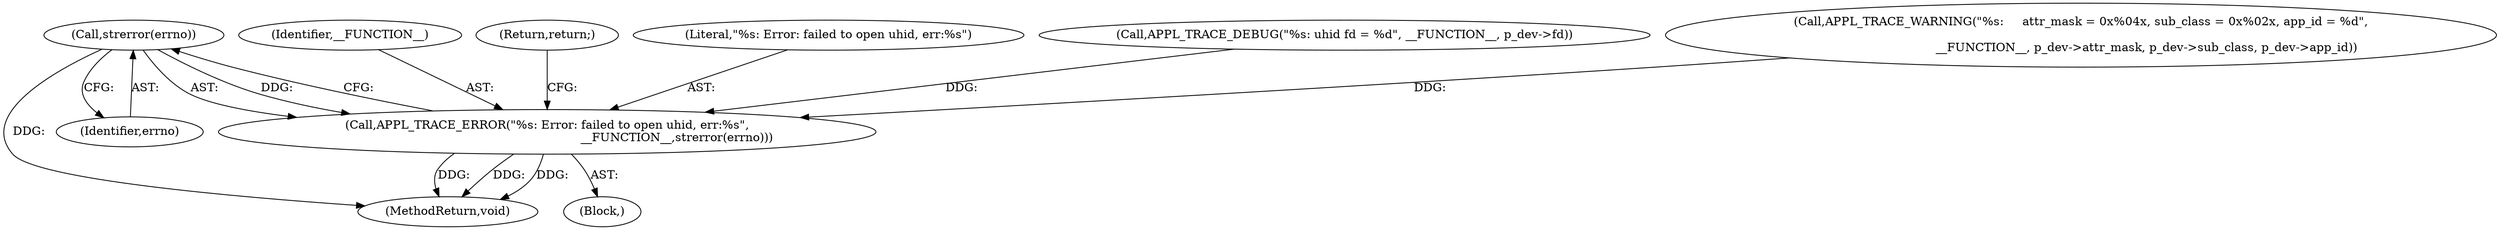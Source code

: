 digraph "0_Android_472271b153c5dc53c28beac55480a8d8434b2d5c_7@API" {
"1000344" [label="(Call,strerror(errno))"];
"1000341" [label="(Call,APPL_TRACE_ERROR(\"%s: Error: failed to open uhid, err:%s\",\n                                                                     __FUNCTION__,strerror(errno)))"];
"1000343" [label="(Identifier,__FUNCTION__)"];
"1000340" [label="(Block,)"];
"1000346" [label="(Return,return;)"];
"1000344" [label="(Call,strerror(errno))"];
"1000342" [label="(Literal,\"%s: Error: failed to open uhid, err:%s\")"];
"1000239" [label="(Call,APPL_TRACE_DEBUG(\"%s: uhid fd = %d\", __FUNCTION__, p_dev->fd))"];
"1000341" [label="(Call,APPL_TRACE_ERROR(\"%s: Error: failed to open uhid, err:%s\",\n                                                                     __FUNCTION__,strerror(errno)))"];
"1000196" [label="(Call,APPL_TRACE_WARNING(\"%s:     attr_mask = 0x%04x, sub_class = 0x%02x, app_id = %d\",\n\n                                   __FUNCTION__, p_dev->attr_mask, p_dev->sub_class, p_dev->app_id))"];
"1000345" [label="(Identifier,errno)"];
"1000388" [label="(MethodReturn,void)"];
"1000344" -> "1000341"  [label="AST: "];
"1000344" -> "1000345"  [label="CFG: "];
"1000345" -> "1000344"  [label="AST: "];
"1000341" -> "1000344"  [label="CFG: "];
"1000344" -> "1000388"  [label="DDG: "];
"1000344" -> "1000341"  [label="DDG: "];
"1000341" -> "1000340"  [label="AST: "];
"1000342" -> "1000341"  [label="AST: "];
"1000343" -> "1000341"  [label="AST: "];
"1000346" -> "1000341"  [label="CFG: "];
"1000341" -> "1000388"  [label="DDG: "];
"1000341" -> "1000388"  [label="DDG: "];
"1000341" -> "1000388"  [label="DDG: "];
"1000239" -> "1000341"  [label="DDG: "];
"1000196" -> "1000341"  [label="DDG: "];
}
